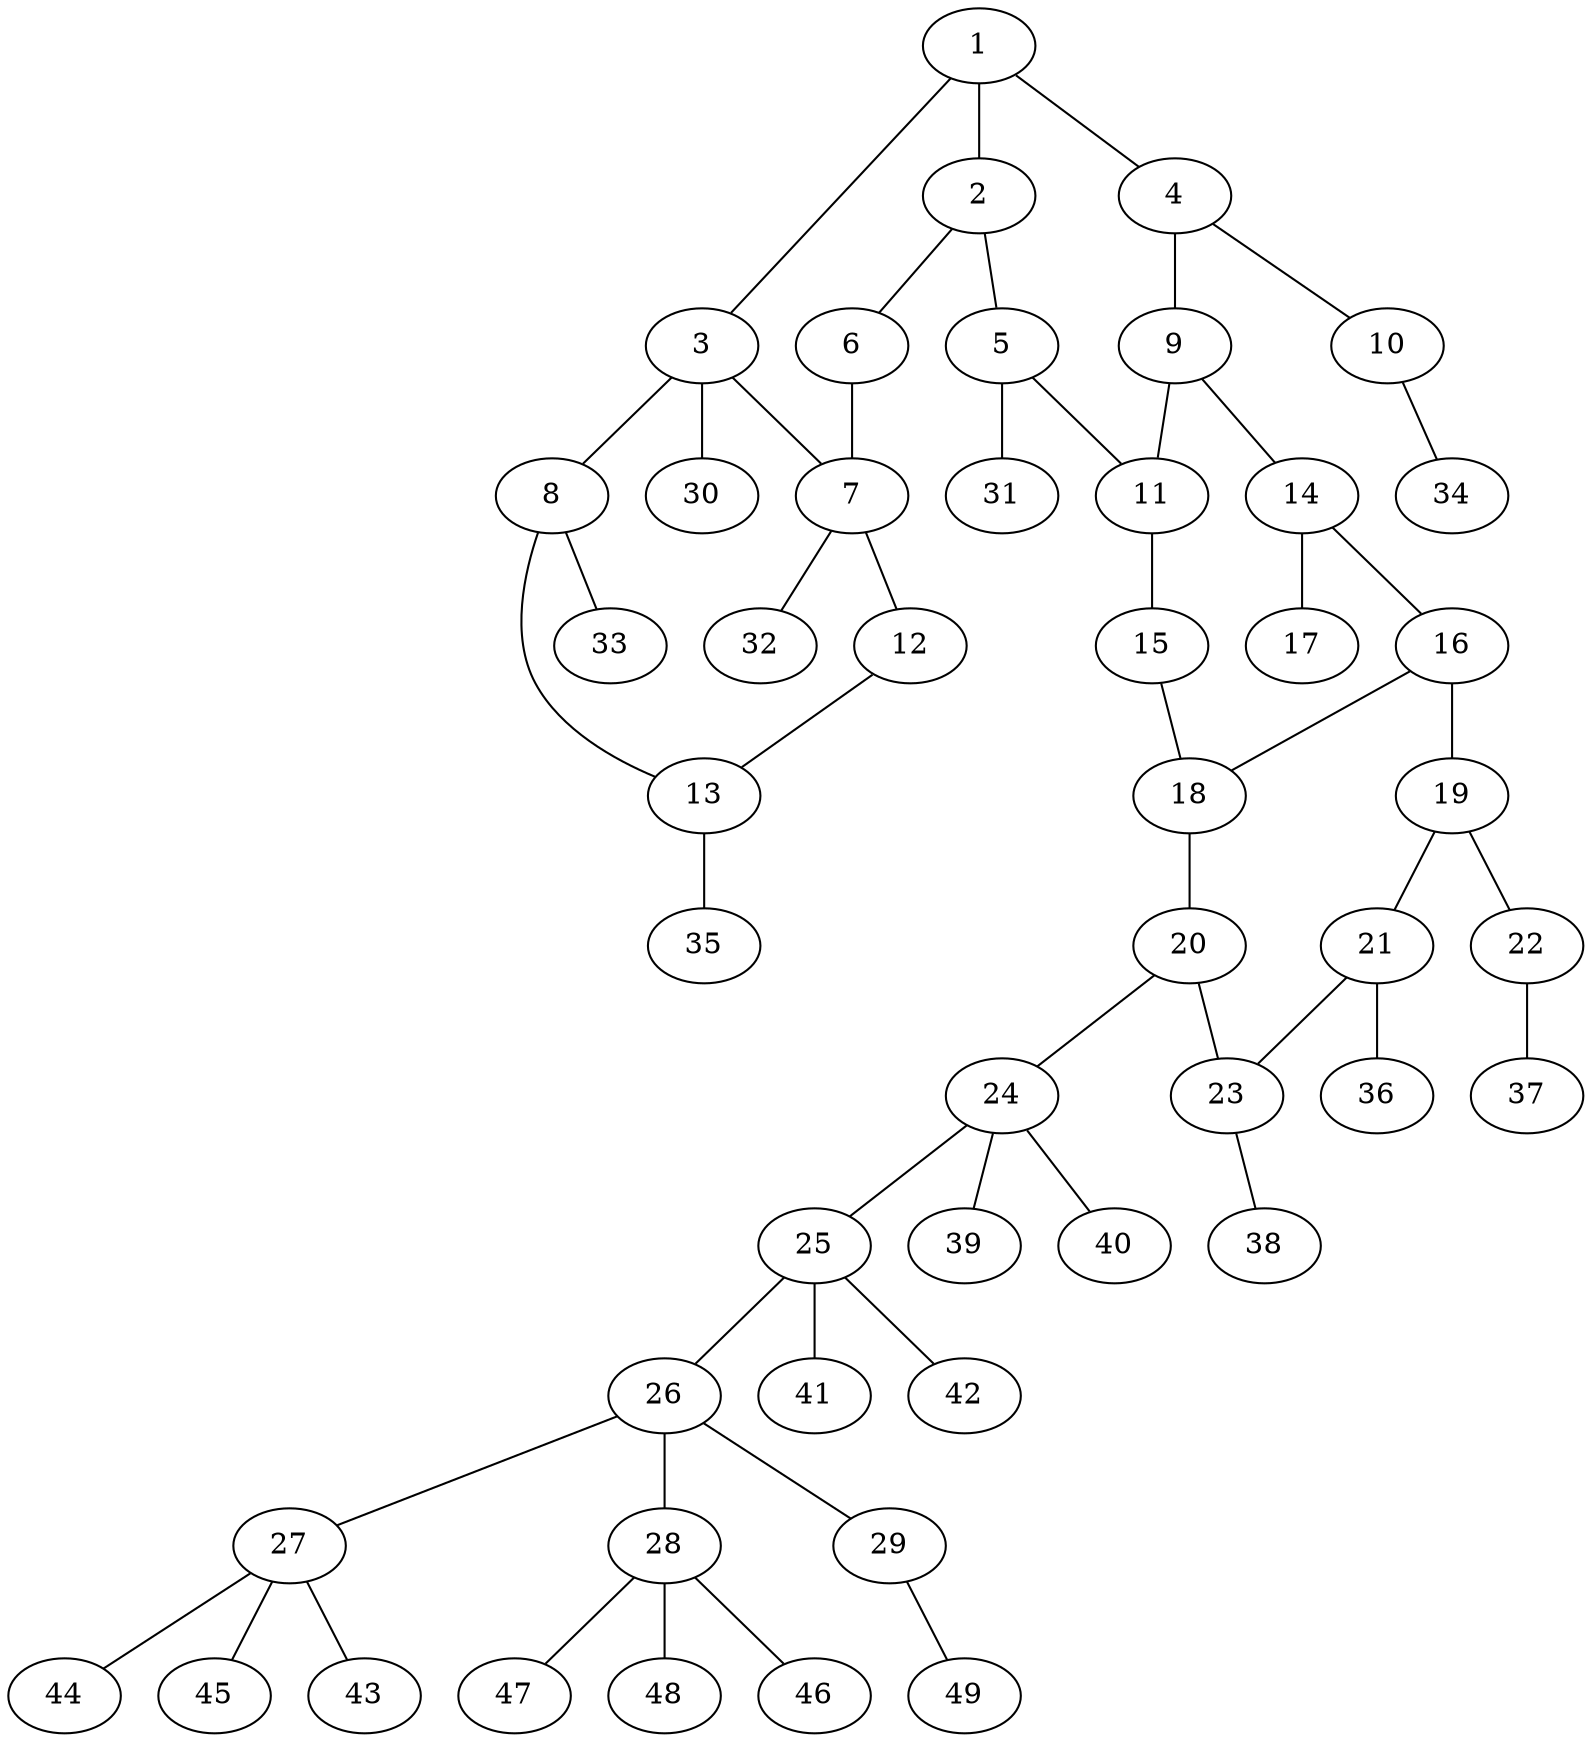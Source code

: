 graph molecule_2328 {
	1	 [chem=C];
	2	 [chem=C];
	1 -- 2	 [valence=2];
	3	 [chem=C];
	1 -- 3	 [valence=1];
	4	 [chem=C];
	1 -- 4	 [valence=1];
	5	 [chem=C];
	2 -- 5	 [valence=1];
	6	 [chem=O];
	2 -- 6	 [valence=1];
	7	 [chem=C];
	3 -- 7	 [valence=1];
	8	 [chem=C];
	3 -- 8	 [valence=1];
	30	 [chem=H];
	3 -- 30	 [valence=1];
	9	 [chem=C];
	4 -- 9	 [valence=2];
	10	 [chem=O];
	4 -- 10	 [valence=1];
	11	 [chem=C];
	5 -- 11	 [valence=2];
	31	 [chem=H];
	5 -- 31	 [valence=1];
	6 -- 7	 [valence=1];
	12	 [chem=O];
	7 -- 12	 [valence=1];
	32	 [chem=H];
	7 -- 32	 [valence=1];
	13	 [chem=C];
	8 -- 13	 [valence=2];
	33	 [chem=H];
	8 -- 33	 [valence=1];
	9 -- 11	 [valence=1];
	14	 [chem=C];
	9 -- 14	 [valence=1];
	34	 [chem=H];
	10 -- 34	 [valence=1];
	15	 [chem=O];
	11 -- 15	 [valence=1];
	12 -- 13	 [valence=1];
	35	 [chem=H];
	13 -- 35	 [valence=1];
	16	 [chem=C];
	14 -- 16	 [valence=1];
	17	 [chem=O];
	14 -- 17	 [valence=2];
	18	 [chem=C];
	15 -- 18	 [valence=1];
	16 -- 18	 [valence=2];
	19	 [chem=C];
	16 -- 19	 [valence=1];
	20	 [chem=C];
	18 -- 20	 [valence=1];
	21	 [chem=C];
	19 -- 21	 [valence=2];
	22	 [chem=O];
	19 -- 22	 [valence=1];
	23	 [chem=C];
	20 -- 23	 [valence=2];
	24	 [chem=C];
	20 -- 24	 [valence=1];
	21 -- 23	 [valence=1];
	36	 [chem=H];
	21 -- 36	 [valence=1];
	37	 [chem=H];
	22 -- 37	 [valence=1];
	38	 [chem=H];
	23 -- 38	 [valence=1];
	25	 [chem=C];
	24 -- 25	 [valence=1];
	39	 [chem=H];
	24 -- 39	 [valence=1];
	40	 [chem=H];
	24 -- 40	 [valence=1];
	26	 [chem=C];
	25 -- 26	 [valence=1];
	41	 [chem=H];
	25 -- 41	 [valence=1];
	42	 [chem=H];
	25 -- 42	 [valence=1];
	27	 [chem=C];
	26 -- 27	 [valence=1];
	28	 [chem=C];
	26 -- 28	 [valence=1];
	29	 [chem=O];
	26 -- 29	 [valence=1];
	43	 [chem=H];
	27 -- 43	 [valence=1];
	44	 [chem=H];
	27 -- 44	 [valence=1];
	45	 [chem=H];
	27 -- 45	 [valence=1];
	46	 [chem=H];
	28 -- 46	 [valence=1];
	47	 [chem=H];
	28 -- 47	 [valence=1];
	48	 [chem=H];
	28 -- 48	 [valence=1];
	49	 [chem=H];
	29 -- 49	 [valence=1];
}
